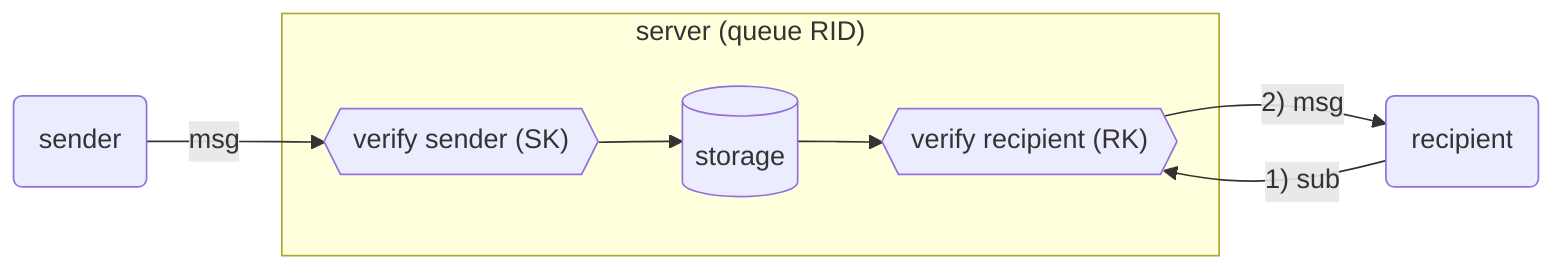 graph LR
  VS{{"verify sender (SK)"}}
  VR{{"verify recipient (RK)"}}

  S(sender) -->|msg| VS
  subgraph "server (queue RID)"
    VS --> DB[("storage")]
    DB --> VR
  end
  R(recipient) -->|"1) sub"| VR
  VR -->|"2) msg"| R